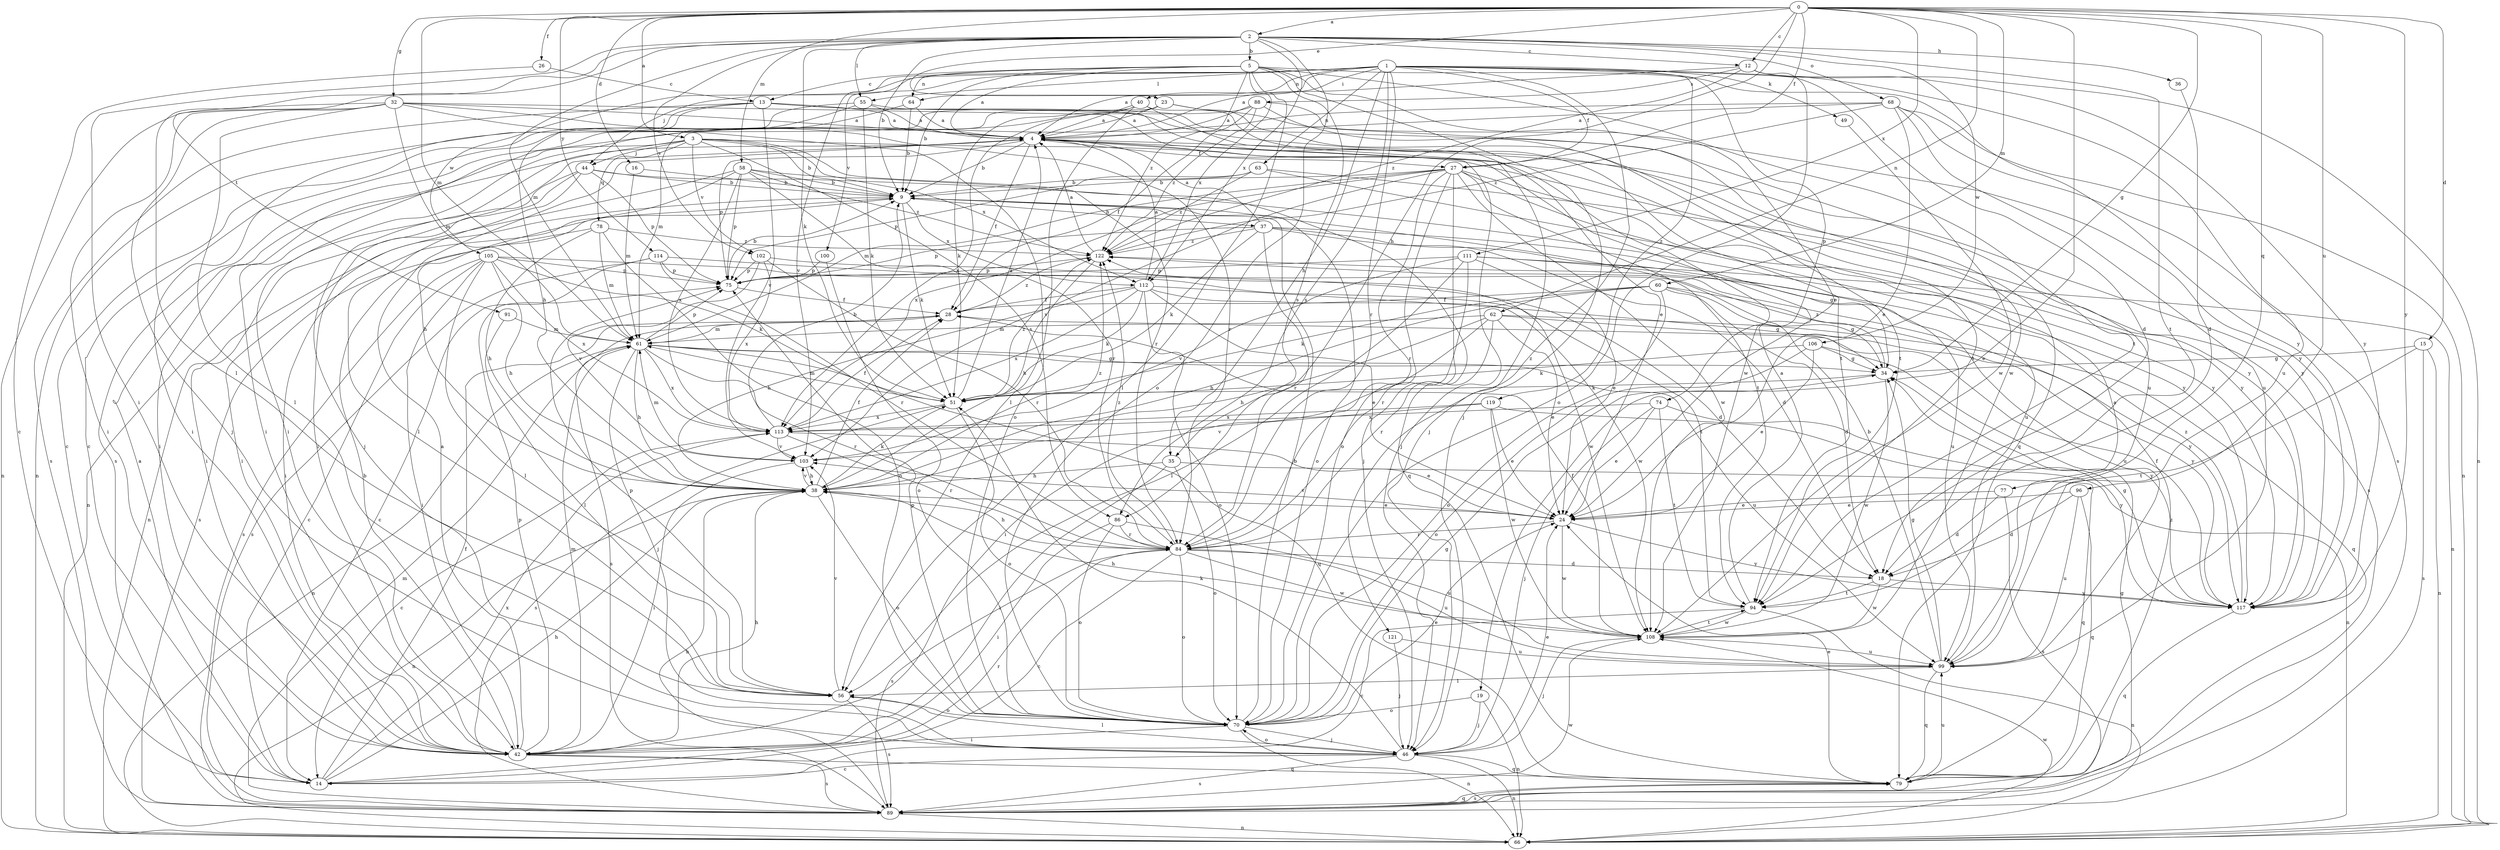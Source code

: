strict digraph  {
0;
1;
2;
3;
4;
5;
9;
12;
13;
14;
15;
16;
18;
19;
23;
24;
26;
27;
28;
32;
34;
35;
36;
37;
38;
40;
42;
44;
46;
49;
51;
55;
56;
58;
60;
61;
62;
63;
64;
66;
68;
70;
74;
75;
77;
78;
79;
84;
86;
88;
89;
91;
94;
96;
99;
100;
102;
103;
105;
106;
108;
111;
112;
113;
114;
117;
119;
121;
122;
0 -> 2  [label=a];
0 -> 3  [label=a];
0 -> 12  [label=c];
0 -> 15  [label=d];
0 -> 16  [label=d];
0 -> 19  [label=e];
0 -> 23  [label=e];
0 -> 26  [label=f];
0 -> 27  [label=f];
0 -> 32  [label=g];
0 -> 34  [label=g];
0 -> 35  [label=h];
0 -> 58  [label=m];
0 -> 60  [label=m];
0 -> 61  [label=m];
0 -> 62  [label=n];
0 -> 77  [label=q];
0 -> 96  [label=u];
0 -> 111  [label=x];
0 -> 114  [label=y];
0 -> 117  [label=y];
1 -> 4  [label=a];
1 -> 18  [label=d];
1 -> 27  [label=f];
1 -> 35  [label=h];
1 -> 40  [label=i];
1 -> 44  [label=j];
1 -> 49  [label=k];
1 -> 55  [label=l];
1 -> 63  [label=n];
1 -> 64  [label=n];
1 -> 74  [label=p];
1 -> 84  [label=r];
1 -> 86  [label=s];
1 -> 99  [label=u];
1 -> 100  [label=v];
1 -> 105  [label=w];
1 -> 119  [label=z];
1 -> 121  [label=z];
2 -> 5  [label=b];
2 -> 9  [label=b];
2 -> 12  [label=c];
2 -> 36  [label=h];
2 -> 42  [label=i];
2 -> 51  [label=k];
2 -> 55  [label=l];
2 -> 56  [label=l];
2 -> 61  [label=m];
2 -> 68  [label=o];
2 -> 70  [label=o];
2 -> 91  [label=t];
2 -> 94  [label=t];
2 -> 102  [label=v];
2 -> 106  [label=w];
2 -> 112  [label=x];
3 -> 9  [label=b];
3 -> 42  [label=i];
3 -> 44  [label=j];
3 -> 46  [label=j];
3 -> 78  [label=q];
3 -> 84  [label=r];
3 -> 86  [label=s];
3 -> 102  [label=v];
3 -> 112  [label=x];
3 -> 117  [label=y];
4 -> 9  [label=b];
4 -> 27  [label=f];
4 -> 28  [label=f];
4 -> 42  [label=i];
4 -> 46  [label=j];
4 -> 75  [label=p];
4 -> 117  [label=y];
5 -> 4  [label=a];
5 -> 9  [label=b];
5 -> 13  [label=c];
5 -> 24  [label=e];
5 -> 46  [label=j];
5 -> 56  [label=l];
5 -> 64  [label=n];
5 -> 86  [label=s];
5 -> 94  [label=t];
5 -> 103  [label=v];
5 -> 112  [label=x];
5 -> 117  [label=y];
5 -> 122  [label=z];
9 -> 37  [label=h];
9 -> 42  [label=i];
9 -> 51  [label=k];
9 -> 66  [label=n];
9 -> 70  [label=o];
9 -> 112  [label=x];
12 -> 4  [label=a];
12 -> 66  [label=n];
12 -> 70  [label=o];
12 -> 88  [label=s];
12 -> 117  [label=y];
12 -> 122  [label=z];
13 -> 4  [label=a];
13 -> 24  [label=e];
13 -> 38  [label=h];
13 -> 42  [label=i];
13 -> 79  [label=q];
13 -> 89  [label=s];
13 -> 103  [label=v];
14 -> 4  [label=a];
14 -> 28  [label=f];
14 -> 38  [label=h];
14 -> 84  [label=r];
14 -> 113  [label=x];
15 -> 34  [label=g];
15 -> 66  [label=n];
15 -> 89  [label=s];
15 -> 94  [label=t];
16 -> 9  [label=b];
16 -> 61  [label=m];
18 -> 94  [label=t];
18 -> 108  [label=w];
18 -> 117  [label=y];
19 -> 46  [label=j];
19 -> 66  [label=n];
19 -> 70  [label=o];
23 -> 4  [label=a];
23 -> 61  [label=m];
23 -> 94  [label=t];
23 -> 108  [label=w];
23 -> 113  [label=x];
24 -> 84  [label=r];
24 -> 103  [label=v];
24 -> 108  [label=w];
24 -> 117  [label=y];
26 -> 13  [label=c];
26 -> 14  [label=c];
27 -> 9  [label=b];
27 -> 46  [label=j];
27 -> 61  [label=m];
27 -> 70  [label=o];
27 -> 84  [label=r];
27 -> 94  [label=t];
27 -> 99  [label=u];
27 -> 103  [label=v];
27 -> 108  [label=w];
27 -> 113  [label=x];
27 -> 117  [label=y];
28 -> 61  [label=m];
28 -> 89  [label=s];
28 -> 122  [label=z];
32 -> 4  [label=a];
32 -> 42  [label=i];
32 -> 46  [label=j];
32 -> 56  [label=l];
32 -> 61  [label=m];
32 -> 66  [label=n];
32 -> 70  [label=o];
32 -> 84  [label=r];
32 -> 108  [label=w];
34 -> 51  [label=k];
34 -> 108  [label=w];
34 -> 122  [label=z];
35 -> 38  [label=h];
35 -> 42  [label=i];
35 -> 70  [label=o];
35 -> 79  [label=q];
36 -> 18  [label=d];
37 -> 4  [label=a];
37 -> 18  [label=d];
37 -> 34  [label=g];
37 -> 51  [label=k];
37 -> 75  [label=p];
37 -> 84  [label=r];
37 -> 99  [label=u];
37 -> 122  [label=z];
38 -> 24  [label=e];
38 -> 28  [label=f];
38 -> 51  [label=k];
38 -> 66  [label=n];
38 -> 70  [label=o];
38 -> 103  [label=v];
38 -> 122  [label=z];
40 -> 4  [label=a];
40 -> 46  [label=j];
40 -> 51  [label=k];
40 -> 56  [label=l];
40 -> 89  [label=s];
40 -> 94  [label=t];
42 -> 4  [label=a];
42 -> 9  [label=b];
42 -> 38  [label=h];
42 -> 61  [label=m];
42 -> 75  [label=p];
42 -> 79  [label=q];
42 -> 89  [label=s];
44 -> 9  [label=b];
44 -> 42  [label=i];
44 -> 56  [label=l];
44 -> 66  [label=n];
44 -> 75  [label=p];
44 -> 117  [label=y];
46 -> 14  [label=c];
46 -> 24  [label=e];
46 -> 51  [label=k];
46 -> 56  [label=l];
46 -> 66  [label=n];
46 -> 70  [label=o];
46 -> 79  [label=q];
46 -> 89  [label=s];
49 -> 108  [label=w];
51 -> 4  [label=a];
51 -> 61  [label=m];
51 -> 70  [label=o];
51 -> 89  [label=s];
51 -> 113  [label=x];
51 -> 122  [label=z];
55 -> 4  [label=a];
55 -> 14  [label=c];
55 -> 51  [label=k];
55 -> 66  [label=n];
55 -> 99  [label=u];
56 -> 70  [label=o];
56 -> 75  [label=p];
56 -> 89  [label=s];
56 -> 103  [label=v];
58 -> 9  [label=b];
58 -> 38  [label=h];
58 -> 42  [label=i];
58 -> 75  [label=p];
58 -> 79  [label=q];
58 -> 84  [label=r];
58 -> 113  [label=x];
58 -> 122  [label=z];
60 -> 18  [label=d];
60 -> 28  [label=f];
60 -> 34  [label=g];
60 -> 38  [label=h];
60 -> 51  [label=k];
60 -> 70  [label=o];
60 -> 117  [label=y];
61 -> 34  [label=g];
61 -> 38  [label=h];
61 -> 46  [label=j];
61 -> 66  [label=n];
61 -> 75  [label=p];
61 -> 79  [label=q];
61 -> 84  [label=r];
61 -> 99  [label=u];
61 -> 113  [label=x];
62 -> 24  [label=e];
62 -> 38  [label=h];
62 -> 42  [label=i];
62 -> 61  [label=m];
62 -> 79  [label=q];
62 -> 84  [label=r];
62 -> 117  [label=y];
63 -> 9  [label=b];
63 -> 75  [label=p];
63 -> 89  [label=s];
63 -> 117  [label=y];
63 -> 122  [label=z];
64 -> 4  [label=a];
64 -> 9  [label=b];
64 -> 14  [label=c];
66 -> 108  [label=w];
68 -> 4  [label=a];
68 -> 24  [label=e];
68 -> 42  [label=i];
68 -> 66  [label=n];
68 -> 89  [label=s];
68 -> 99  [label=u];
68 -> 122  [label=z];
70 -> 9  [label=b];
70 -> 24  [label=e];
70 -> 34  [label=g];
70 -> 42  [label=i];
70 -> 46  [label=j];
70 -> 66  [label=n];
70 -> 75  [label=p];
74 -> 24  [label=e];
74 -> 46  [label=j];
74 -> 94  [label=t];
74 -> 113  [label=x];
74 -> 117  [label=y];
75 -> 9  [label=b];
75 -> 28  [label=f];
77 -> 18  [label=d];
77 -> 24  [label=e];
77 -> 89  [label=s];
78 -> 38  [label=h];
78 -> 61  [label=m];
78 -> 70  [label=o];
78 -> 89  [label=s];
78 -> 122  [label=z];
79 -> 24  [label=e];
79 -> 89  [label=s];
79 -> 99  [label=u];
79 -> 122  [label=z];
84 -> 14  [label=c];
84 -> 18  [label=d];
84 -> 38  [label=h];
84 -> 70  [label=o];
84 -> 89  [label=s];
84 -> 99  [label=u];
84 -> 108  [label=w];
84 -> 122  [label=z];
86 -> 42  [label=i];
86 -> 70  [label=o];
86 -> 84  [label=r];
86 -> 99  [label=u];
88 -> 4  [label=a];
88 -> 28  [label=f];
88 -> 42  [label=i];
88 -> 94  [label=t];
88 -> 117  [label=y];
88 -> 122  [label=z];
89 -> 34  [label=g];
89 -> 38  [label=h];
89 -> 61  [label=m];
89 -> 66  [label=n];
89 -> 79  [label=q];
89 -> 108  [label=w];
91 -> 56  [label=l];
91 -> 61  [label=m];
94 -> 4  [label=a];
94 -> 14  [label=c];
94 -> 66  [label=n];
94 -> 108  [label=w];
96 -> 18  [label=d];
96 -> 24  [label=e];
96 -> 79  [label=q];
96 -> 99  [label=u];
99 -> 4  [label=a];
99 -> 9  [label=b];
99 -> 34  [label=g];
99 -> 56  [label=l];
99 -> 79  [label=q];
100 -> 70  [label=o];
100 -> 75  [label=p];
102 -> 75  [label=p];
102 -> 84  [label=r];
102 -> 103  [label=v];
102 -> 108  [label=w];
102 -> 113  [label=x];
103 -> 38  [label=h];
103 -> 42  [label=i];
103 -> 61  [label=m];
105 -> 14  [label=c];
105 -> 38  [label=h];
105 -> 42  [label=i];
105 -> 51  [label=k];
105 -> 56  [label=l];
105 -> 75  [label=p];
105 -> 89  [label=s];
105 -> 94  [label=t];
105 -> 113  [label=x];
106 -> 24  [label=e];
106 -> 34  [label=g];
106 -> 51  [label=k];
106 -> 70  [label=o];
106 -> 117  [label=y];
108 -> 28  [label=f];
108 -> 38  [label=h];
108 -> 46  [label=j];
108 -> 94  [label=t];
108 -> 99  [label=u];
111 -> 24  [label=e];
111 -> 56  [label=l];
111 -> 66  [label=n];
111 -> 75  [label=p];
111 -> 84  [label=r];
111 -> 99  [label=u];
111 -> 103  [label=v];
112 -> 4  [label=a];
112 -> 24  [label=e];
112 -> 28  [label=f];
112 -> 34  [label=g];
112 -> 38  [label=h];
112 -> 51  [label=k];
112 -> 70  [label=o];
112 -> 108  [label=w];
112 -> 113  [label=x];
113 -> 9  [label=b];
113 -> 14  [label=c];
113 -> 24  [label=e];
113 -> 28  [label=f];
113 -> 84  [label=r];
113 -> 103  [label=v];
114 -> 14  [label=c];
114 -> 18  [label=d];
114 -> 75  [label=p];
114 -> 84  [label=r];
114 -> 89  [label=s];
117 -> 28  [label=f];
117 -> 34  [label=g];
117 -> 79  [label=q];
117 -> 122  [label=z];
119 -> 24  [label=e];
119 -> 66  [label=n];
119 -> 103  [label=v];
119 -> 108  [label=w];
119 -> 113  [label=x];
121 -> 46  [label=j];
121 -> 99  [label=u];
122 -> 4  [label=a];
122 -> 38  [label=h];
122 -> 75  [label=p];
}
